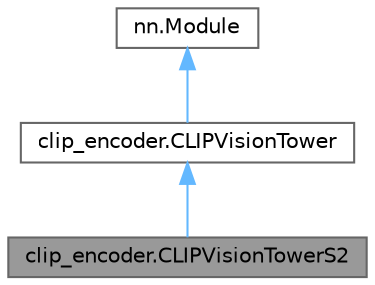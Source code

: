 digraph "clip_encoder.CLIPVisionTowerS2"
{
 // LATEX_PDF_SIZE
  bgcolor="transparent";
  edge [fontname=Helvetica,fontsize=10,labelfontname=Helvetica,labelfontsize=10];
  node [fontname=Helvetica,fontsize=10,shape=box,height=0.2,width=0.4];
  Node1 [id="Node000001",label="clip_encoder.CLIPVisionTowerS2",height=0.2,width=0.4,color="gray40", fillcolor="grey60", style="filled", fontcolor="black",tooltip="CLIP Vision Tower의 S2 확장 클래스"];
  Node2 -> Node1 [id="edge3_Node000001_Node000002",dir="back",color="steelblue1",style="solid",tooltip=" "];
  Node2 [id="Node000002",label="clip_encoder.CLIPVisionTower",height=0.2,width=0.4,color="gray40", fillcolor="white", style="filled",URL="$classclip__encoder_1_1_c_l_i_p_vision_tower.html",tooltip="CLIP Vision Tower의 기본 구현 클래스"];
  Node3 -> Node2 [id="edge4_Node000002_Node000003",dir="back",color="steelblue1",style="solid",tooltip=" "];
  Node3 [id="Node000003",label="nn.Module",height=0.2,width=0.4,color="gray40", fillcolor="white", style="filled",tooltip=" "];
}
